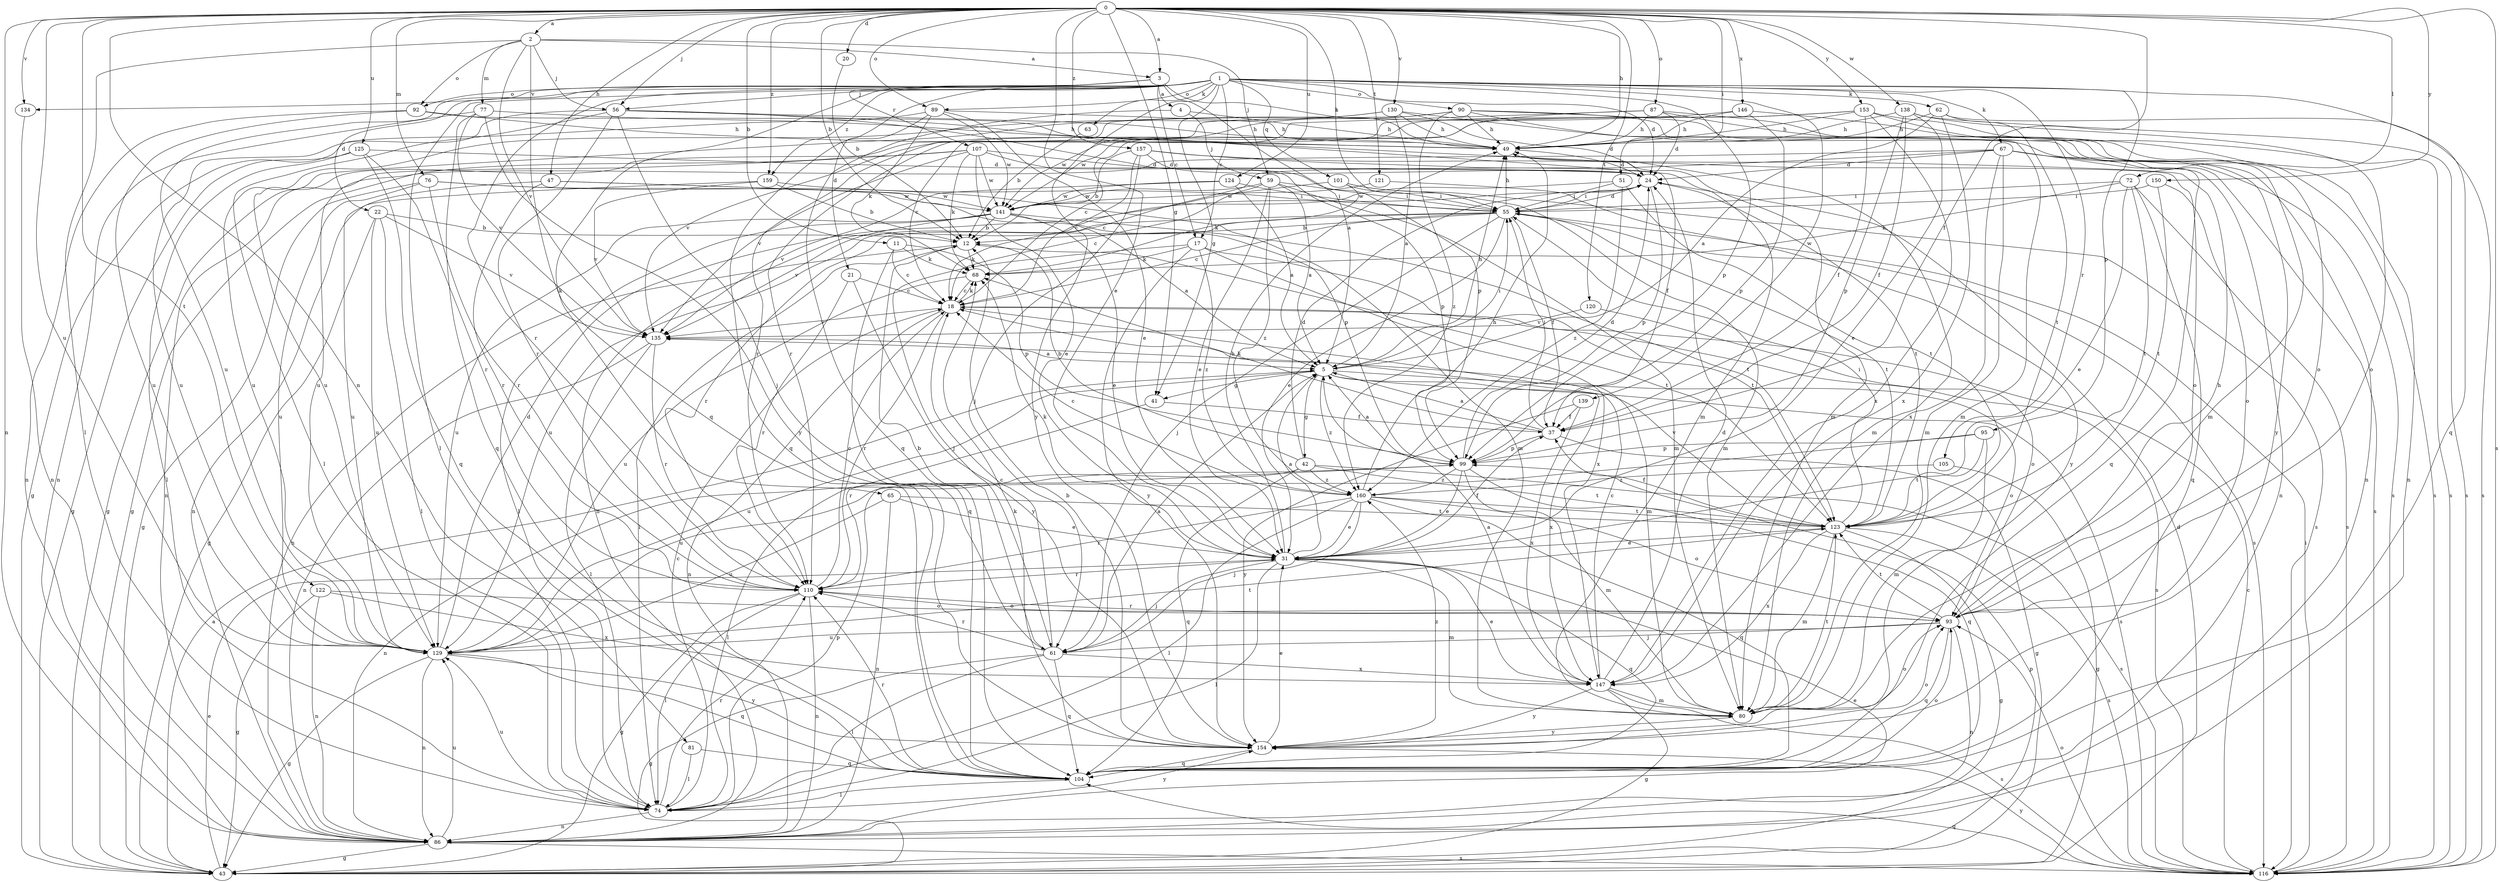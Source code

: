 strict digraph  {
0;
1;
2;
3;
4;
5;
11;
12;
17;
18;
20;
21;
22;
24;
31;
37;
41;
42;
43;
47;
49;
51;
55;
56;
59;
61;
62;
63;
65;
67;
68;
72;
74;
76;
77;
80;
81;
86;
87;
89;
90;
92;
93;
95;
99;
101;
104;
105;
107;
110;
116;
120;
121;
122;
123;
124;
125;
129;
130;
134;
135;
138;
139;
141;
146;
147;
150;
153;
154;
157;
159;
160;
0 -> 2  [label=a];
0 -> 3  [label=a];
0 -> 11  [label=b];
0 -> 12  [label=b];
0 -> 20  [label=d];
0 -> 31  [label=e];
0 -> 37  [label=f];
0 -> 41  [label=g];
0 -> 47  [label=h];
0 -> 49  [label=h];
0 -> 51  [label=i];
0 -> 55  [label=i];
0 -> 56  [label=j];
0 -> 72  [label=l];
0 -> 76  [label=m];
0 -> 81  [label=n];
0 -> 86  [label=n];
0 -> 87  [label=o];
0 -> 89  [label=o];
0 -> 116  [label=s];
0 -> 120  [label=t];
0 -> 121  [label=t];
0 -> 122  [label=t];
0 -> 124  [label=u];
0 -> 125  [label=u];
0 -> 129  [label=u];
0 -> 130  [label=v];
0 -> 134  [label=v];
0 -> 138  [label=w];
0 -> 146  [label=x];
0 -> 150  [label=y];
0 -> 153  [label=y];
0 -> 157  [label=z];
0 -> 159  [label=z];
1 -> 17  [label=c];
1 -> 21  [label=d];
1 -> 22  [label=d];
1 -> 24  [label=d];
1 -> 41  [label=g];
1 -> 56  [label=j];
1 -> 62  [label=k];
1 -> 63  [label=k];
1 -> 65  [label=k];
1 -> 67  [label=k];
1 -> 74  [label=l];
1 -> 89  [label=o];
1 -> 90  [label=o];
1 -> 95  [label=p];
1 -> 99  [label=p];
1 -> 101  [label=q];
1 -> 104  [label=q];
1 -> 105  [label=r];
1 -> 129  [label=u];
1 -> 134  [label=v];
1 -> 139  [label=w];
1 -> 154  [label=y];
1 -> 159  [label=z];
2 -> 3  [label=a];
2 -> 56  [label=j];
2 -> 59  [label=j];
2 -> 74  [label=l];
2 -> 77  [label=m];
2 -> 92  [label=o];
2 -> 104  [label=q];
2 -> 135  [label=v];
3 -> 4  [label=a];
3 -> 5  [label=a];
3 -> 17  [label=c];
3 -> 49  [label=h];
3 -> 92  [label=o];
3 -> 107  [label=r];
3 -> 110  [label=r];
4 -> 49  [label=h];
4 -> 59  [label=j];
4 -> 104  [label=q];
5 -> 41  [label=g];
5 -> 42  [label=g];
5 -> 49  [label=h];
5 -> 55  [label=i];
5 -> 93  [label=o];
5 -> 116  [label=s];
5 -> 129  [label=u];
5 -> 147  [label=x];
5 -> 160  [label=z];
11 -> 18  [label=c];
11 -> 68  [label=k];
11 -> 99  [label=p];
11 -> 104  [label=q];
12 -> 68  [label=k];
12 -> 74  [label=l];
12 -> 86  [label=n];
12 -> 123  [label=t];
17 -> 61  [label=j];
17 -> 68  [label=k];
17 -> 123  [label=t];
17 -> 147  [label=x];
17 -> 154  [label=y];
17 -> 160  [label=z];
18 -> 68  [label=k];
18 -> 80  [label=m];
18 -> 86  [label=n];
18 -> 110  [label=r];
18 -> 116  [label=s];
18 -> 135  [label=v];
20 -> 12  [label=b];
21 -> 18  [label=c];
21 -> 110  [label=r];
21 -> 154  [label=y];
22 -> 12  [label=b];
22 -> 43  [label=g];
22 -> 74  [label=l];
22 -> 129  [label=u];
22 -> 135  [label=v];
24 -> 55  [label=i];
24 -> 99  [label=p];
24 -> 123  [label=t];
31 -> 5  [label=a];
31 -> 37  [label=f];
31 -> 49  [label=h];
31 -> 61  [label=j];
31 -> 68  [label=k];
31 -> 74  [label=l];
31 -> 80  [label=m];
31 -> 104  [label=q];
31 -> 110  [label=r];
37 -> 5  [label=a];
37 -> 43  [label=g];
37 -> 55  [label=i];
37 -> 68  [label=k];
37 -> 99  [label=p];
41 -> 37  [label=f];
41 -> 110  [label=r];
42 -> 12  [label=b];
42 -> 24  [label=d];
42 -> 86  [label=n];
42 -> 104  [label=q];
42 -> 116  [label=s];
42 -> 123  [label=t];
42 -> 160  [label=z];
43 -> 5  [label=a];
43 -> 24  [label=d];
43 -> 31  [label=e];
43 -> 99  [label=p];
47 -> 99  [label=p];
47 -> 110  [label=r];
47 -> 129  [label=u];
47 -> 141  [label=w];
49 -> 24  [label=d];
49 -> 80  [label=m];
51 -> 55  [label=i];
51 -> 123  [label=t];
51 -> 141  [label=w];
51 -> 160  [label=z];
55 -> 12  [label=b];
55 -> 18  [label=c];
55 -> 24  [label=d];
55 -> 31  [label=e];
55 -> 37  [label=f];
55 -> 49  [label=h];
55 -> 61  [label=j];
55 -> 110  [label=r];
55 -> 116  [label=s];
55 -> 123  [label=t];
55 -> 129  [label=u];
56 -> 49  [label=h];
56 -> 61  [label=j];
56 -> 74  [label=l];
56 -> 80  [label=m];
56 -> 99  [label=p];
56 -> 110  [label=r];
56 -> 129  [label=u];
59 -> 5  [label=a];
59 -> 18  [label=c];
59 -> 31  [label=e];
59 -> 55  [label=i];
59 -> 80  [label=m];
59 -> 141  [label=w];
59 -> 160  [label=z];
61 -> 5  [label=a];
61 -> 12  [label=b];
61 -> 18  [label=c];
61 -> 43  [label=g];
61 -> 74  [label=l];
61 -> 104  [label=q];
61 -> 110  [label=r];
61 -> 147  [label=x];
62 -> 5  [label=a];
62 -> 49  [label=h];
62 -> 116  [label=s];
62 -> 123  [label=t];
62 -> 147  [label=x];
63 -> 12  [label=b];
65 -> 31  [label=e];
65 -> 86  [label=n];
65 -> 123  [label=t];
65 -> 129  [label=u];
67 -> 18  [label=c];
67 -> 24  [label=d];
67 -> 43  [label=g];
67 -> 80  [label=m];
67 -> 86  [label=n];
67 -> 104  [label=q];
67 -> 116  [label=s];
67 -> 147  [label=x];
68 -> 18  [label=c];
68 -> 129  [label=u];
72 -> 31  [label=e];
72 -> 55  [label=i];
72 -> 68  [label=k];
72 -> 104  [label=q];
72 -> 116  [label=s];
72 -> 123  [label=t];
74 -> 18  [label=c];
74 -> 86  [label=n];
74 -> 99  [label=p];
74 -> 110  [label=r];
74 -> 129  [label=u];
74 -> 154  [label=y];
76 -> 43  [label=g];
76 -> 80  [label=m];
76 -> 110  [label=r];
76 -> 129  [label=u];
76 -> 141  [label=w];
77 -> 49  [label=h];
77 -> 86  [label=n];
77 -> 104  [label=q];
77 -> 135  [label=v];
77 -> 154  [label=y];
80 -> 93  [label=o];
80 -> 123  [label=t];
80 -> 154  [label=y];
81 -> 74  [label=l];
81 -> 104  [label=q];
86 -> 31  [label=e];
86 -> 43  [label=g];
86 -> 116  [label=s];
86 -> 129  [label=u];
87 -> 18  [label=c];
87 -> 24  [label=d];
87 -> 49  [label=h];
87 -> 93  [label=o];
87 -> 116  [label=s];
87 -> 141  [label=w];
89 -> 31  [label=e];
89 -> 43  [label=g];
89 -> 49  [label=h];
89 -> 68  [label=k];
89 -> 104  [label=q];
89 -> 141  [label=w];
90 -> 49  [label=h];
90 -> 80  [label=m];
90 -> 86  [label=n];
90 -> 135  [label=v];
90 -> 141  [label=w];
90 -> 154  [label=y];
90 -> 160  [label=z];
92 -> 49  [label=h];
92 -> 80  [label=m];
92 -> 86  [label=n];
92 -> 129  [label=u];
93 -> 49  [label=h];
93 -> 61  [label=j];
93 -> 86  [label=n];
93 -> 104  [label=q];
93 -> 110  [label=r];
93 -> 123  [label=t];
93 -> 129  [label=u];
95 -> 80  [label=m];
95 -> 99  [label=p];
95 -> 123  [label=t];
95 -> 129  [label=u];
99 -> 5  [label=a];
99 -> 24  [label=d];
99 -> 31  [label=e];
99 -> 74  [label=l];
99 -> 80  [label=m];
99 -> 104  [label=q];
99 -> 160  [label=z];
101 -> 55  [label=i];
101 -> 68  [label=k];
101 -> 80  [label=m];
101 -> 86  [label=n];
101 -> 116  [label=s];
104 -> 74  [label=l];
104 -> 93  [label=o];
104 -> 110  [label=r];
105 -> 43  [label=g];
105 -> 160  [label=z];
107 -> 24  [label=d];
107 -> 31  [label=e];
107 -> 43  [label=g];
107 -> 68  [label=k];
107 -> 86  [label=n];
107 -> 99  [label=p];
107 -> 135  [label=v];
107 -> 141  [label=w];
110 -> 18  [label=c];
110 -> 43  [label=g];
110 -> 74  [label=l];
110 -> 86  [label=n];
110 -> 93  [label=o];
116 -> 18  [label=c];
116 -> 55  [label=i];
116 -> 93  [label=o];
116 -> 104  [label=q];
116 -> 154  [label=y];
120 -> 93  [label=o];
120 -> 135  [label=v];
121 -> 141  [label=w];
121 -> 154  [label=y];
122 -> 43  [label=g];
122 -> 86  [label=n];
122 -> 93  [label=o];
122 -> 147  [label=x];
123 -> 31  [label=e];
123 -> 37  [label=f];
123 -> 43  [label=g];
123 -> 55  [label=i];
123 -> 80  [label=m];
123 -> 116  [label=s];
123 -> 135  [label=v];
123 -> 147  [label=x];
124 -> 5  [label=a];
124 -> 55  [label=i];
124 -> 135  [label=v];
124 -> 141  [label=w];
125 -> 24  [label=d];
125 -> 43  [label=g];
125 -> 74  [label=l];
125 -> 104  [label=q];
125 -> 110  [label=r];
129 -> 24  [label=d];
129 -> 43  [label=g];
129 -> 86  [label=n];
129 -> 104  [label=q];
129 -> 123  [label=t];
129 -> 154  [label=y];
130 -> 5  [label=a];
130 -> 24  [label=d];
130 -> 49  [label=h];
130 -> 110  [label=r];
130 -> 116  [label=s];
130 -> 129  [label=u];
134 -> 86  [label=n];
135 -> 5  [label=a];
135 -> 74  [label=l];
135 -> 86  [label=n];
135 -> 110  [label=r];
138 -> 31  [label=e];
138 -> 37  [label=f];
138 -> 49  [label=h];
138 -> 93  [label=o];
138 -> 99  [label=p];
138 -> 116  [label=s];
139 -> 37  [label=f];
139 -> 147  [label=x];
139 -> 154  [label=y];
141 -> 5  [label=a];
141 -> 12  [label=b];
141 -> 31  [label=e];
141 -> 74  [label=l];
141 -> 123  [label=t];
141 -> 129  [label=u];
141 -> 135  [label=v];
146 -> 49  [label=h];
146 -> 80  [label=m];
146 -> 99  [label=p];
146 -> 129  [label=u];
147 -> 5  [label=a];
147 -> 18  [label=c];
147 -> 24  [label=d];
147 -> 31  [label=e];
147 -> 43  [label=g];
147 -> 80  [label=m];
147 -> 116  [label=s];
147 -> 154  [label=y];
150 -> 55  [label=i];
150 -> 93  [label=o];
150 -> 123  [label=t];
153 -> 18  [label=c];
153 -> 37  [label=f];
153 -> 49  [label=h];
153 -> 86  [label=n];
153 -> 110  [label=r];
153 -> 116  [label=s];
153 -> 129  [label=u];
153 -> 147  [label=x];
154 -> 12  [label=b];
154 -> 31  [label=e];
154 -> 68  [label=k];
154 -> 93  [label=o];
154 -> 104  [label=q];
154 -> 160  [label=z];
157 -> 12  [label=b];
157 -> 18  [label=c];
157 -> 24  [label=d];
157 -> 37  [label=f];
157 -> 61  [label=j];
157 -> 93  [label=o];
159 -> 12  [label=b];
159 -> 55  [label=i];
159 -> 86  [label=n];
159 -> 135  [label=v];
160 -> 18  [label=c];
160 -> 31  [label=e];
160 -> 49  [label=h];
160 -> 61  [label=j];
160 -> 74  [label=l];
160 -> 93  [label=o];
160 -> 104  [label=q];
160 -> 110  [label=r];
160 -> 123  [label=t];
}
